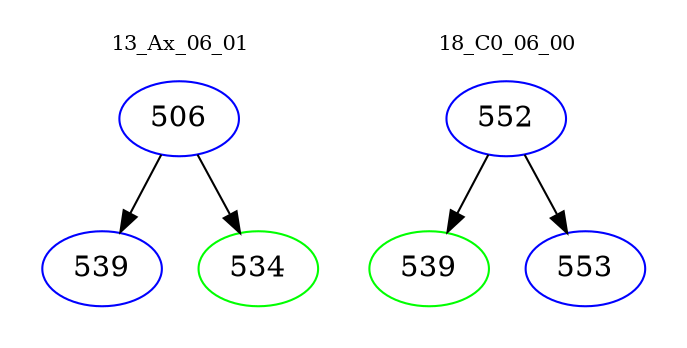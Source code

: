 digraph{
subgraph cluster_0 {
color = white
label = "13_Ax_06_01";
fontsize=10;
T0_506 [label="506", color="blue"]
T0_506 -> T0_539 [color="black"]
T0_539 [label="539", color="blue"]
T0_506 -> T0_534 [color="black"]
T0_534 [label="534", color="green"]
}
subgraph cluster_1 {
color = white
label = "18_C0_06_00";
fontsize=10;
T1_552 [label="552", color="blue"]
T1_552 -> T1_539 [color="black"]
T1_539 [label="539", color="green"]
T1_552 -> T1_553 [color="black"]
T1_553 [label="553", color="blue"]
}
}
